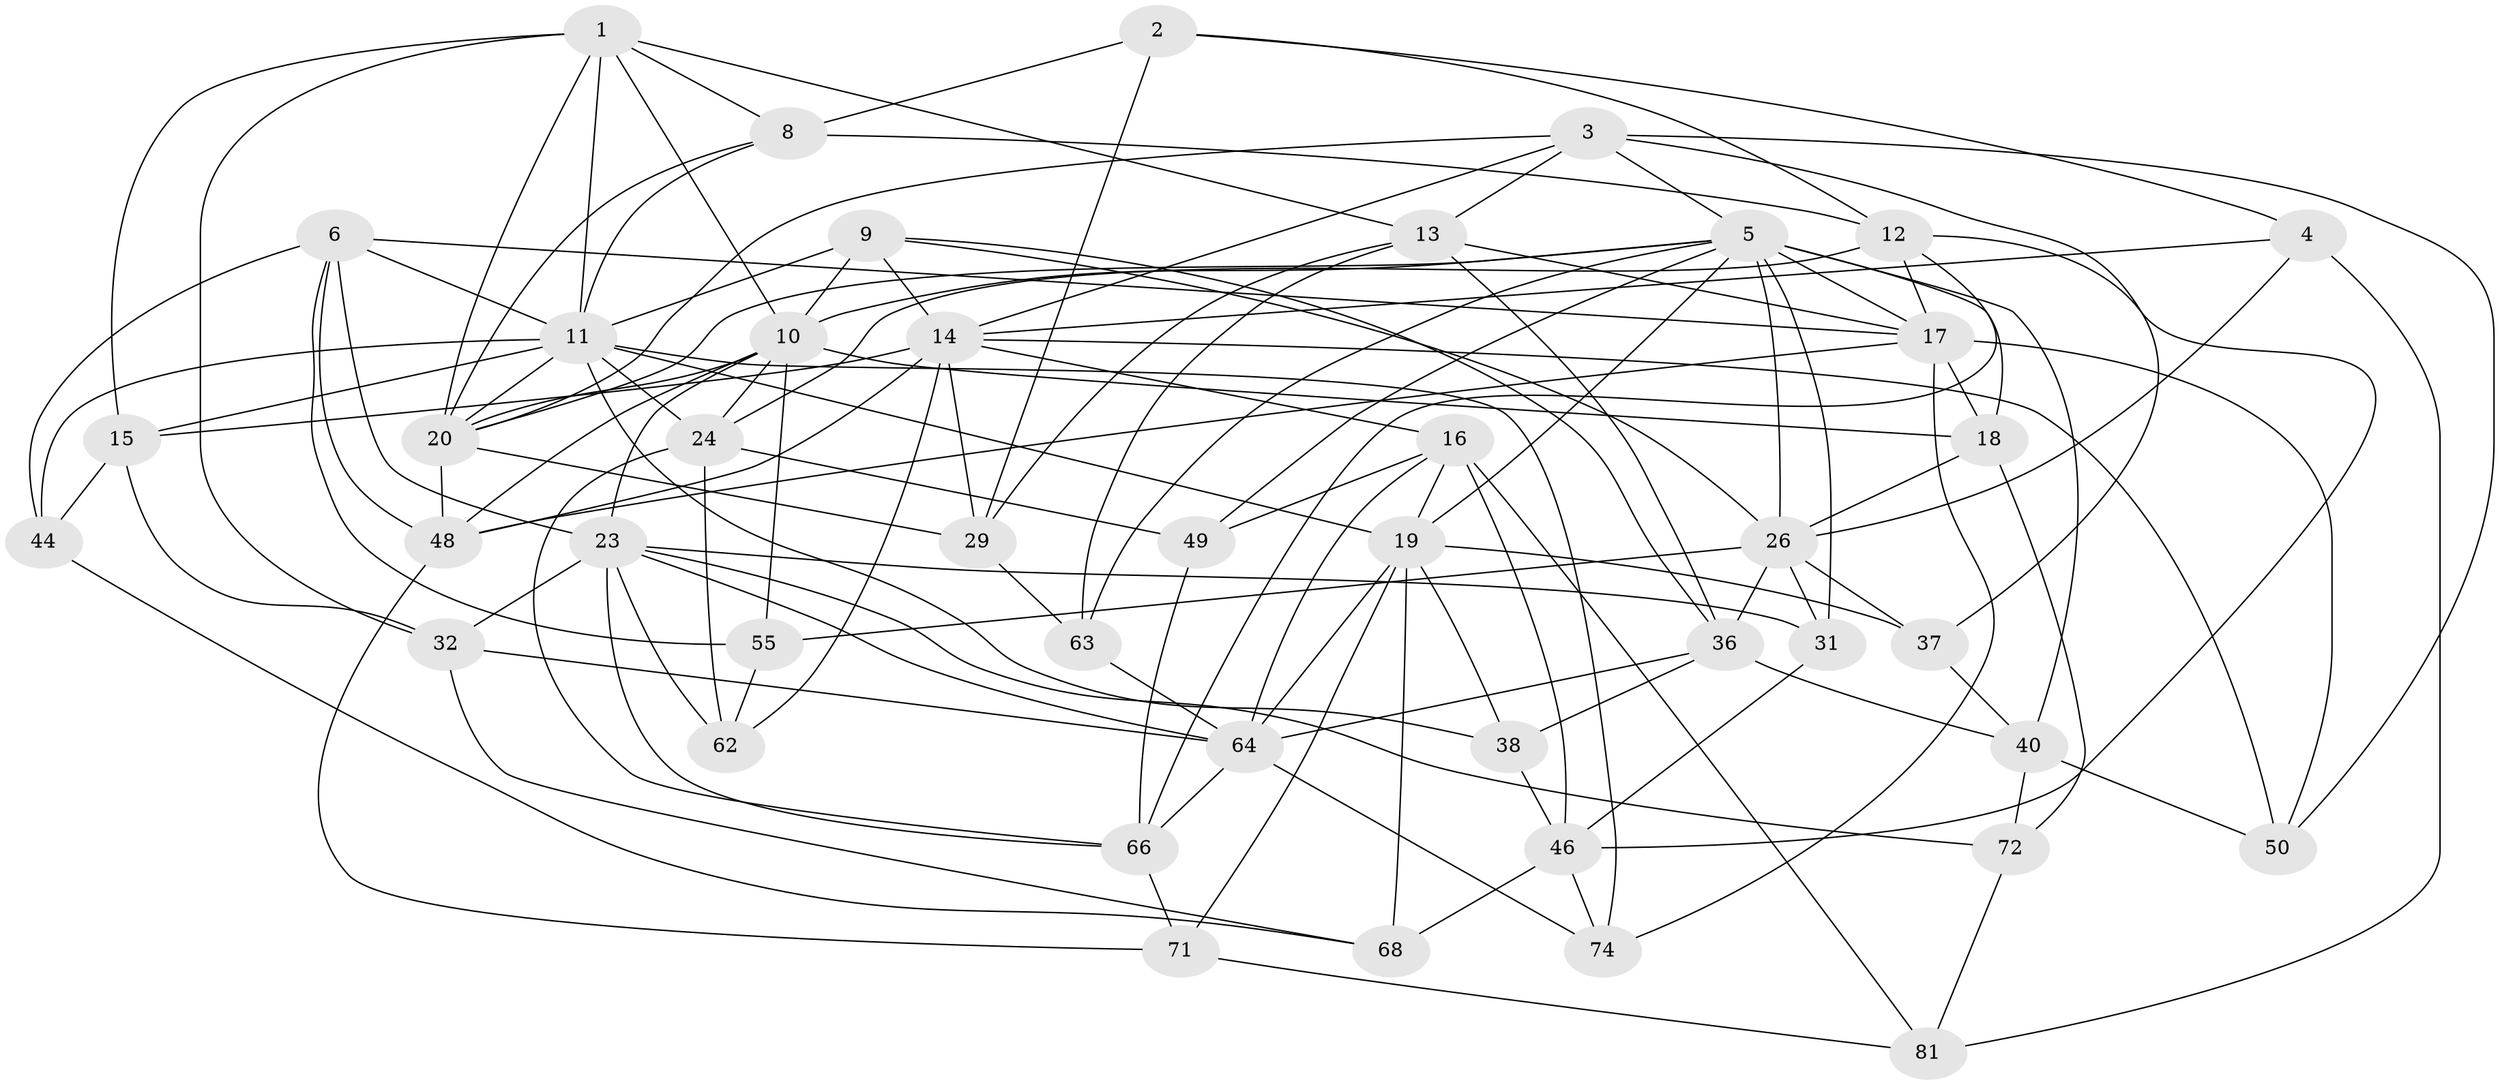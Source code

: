 // original degree distribution, {4: 1.0}
// Generated by graph-tools (version 1.1) at 2025/20/03/04/25 18:20:39]
// undirected, 44 vertices, 127 edges
graph export_dot {
graph [start="1"]
  node [color=gray90,style=filled];
  1 [super="+42+7"];
  2;
  3 [super="+43"];
  4;
  5 [super="+25+51+39"];
  6 [super="+58"];
  8 [super="+34"];
  9 [super="+87"];
  10 [super="+47"];
  11 [super="+27+60+76+22"];
  12 [super="+33"];
  13 [super="+30"];
  14 [super="+21+75"];
  15 [super="+28"];
  16 [super="+82"];
  17 [super="+57+65"];
  18 [super="+56"];
  19 [super="+69"];
  20 [super="+45"];
  23 [super="+84+59"];
  24 [super="+89"];
  26 [super="+41"];
  29 [super="+35"];
  31;
  32 [super="+53"];
  36 [super="+54"];
  37;
  38;
  40 [super="+88"];
  44;
  46 [super="+61"];
  48 [super="+52"];
  49;
  50;
  55;
  62;
  63;
  64 [super="+73+70"];
  66 [super="+67"];
  68;
  71;
  72;
  74;
  81;
  1 -- 15;
  1 -- 8 [weight=2];
  1 -- 13;
  1 -- 32;
  1 -- 11;
  1 -- 10;
  1 -- 20;
  2 -- 8;
  2 -- 4;
  2 -- 29;
  2 -- 12;
  3 -- 50;
  3 -- 37;
  3 -- 13;
  3 -- 14;
  3 -- 20;
  3 -- 5;
  4 -- 81;
  4 -- 14;
  4 -- 26;
  5 -- 49;
  5 -- 17;
  5 -- 26;
  5 -- 18;
  5 -- 40 [weight=2];
  5 -- 63;
  5 -- 31;
  5 -- 10;
  5 -- 19;
  5 -- 20;
  6 -- 55;
  6 -- 17;
  6 -- 11;
  6 -- 23;
  6 -- 44;
  6 -- 48;
  8 -- 12;
  8 -- 11;
  8 -- 20;
  9 -- 10;
  9 -- 14;
  9 -- 11 [weight=2];
  9 -- 36;
  9 -- 26;
  10 -- 18 [weight=2];
  10 -- 48;
  10 -- 20;
  10 -- 55;
  10 -- 23;
  10 -- 24;
  11 -- 24;
  11 -- 44;
  11 -- 38;
  11 -- 19;
  11 -- 74;
  11 -- 15;
  11 -- 20;
  12 -- 46;
  12 -- 66;
  12 -- 24;
  12 -- 17;
  13 -- 17;
  13 -- 63;
  13 -- 36;
  13 -- 29;
  14 -- 15;
  14 -- 16;
  14 -- 48;
  14 -- 62;
  14 -- 29 [weight=2];
  14 -- 50;
  15 -- 44;
  15 -- 32 [weight=2];
  16 -- 81;
  16 -- 19;
  16 -- 64;
  16 -- 49;
  16 -- 46;
  17 -- 50;
  17 -- 74;
  17 -- 18;
  17 -- 48;
  18 -- 72;
  18 -- 26;
  19 -- 37;
  19 -- 64;
  19 -- 68;
  19 -- 38;
  19 -- 71;
  20 -- 48;
  20 -- 29;
  23 -- 62;
  23 -- 31;
  23 -- 32;
  23 -- 64;
  23 -- 72;
  23 -- 66;
  24 -- 62;
  24 -- 49;
  24 -- 66;
  26 -- 55;
  26 -- 37;
  26 -- 36;
  26 -- 31;
  29 -- 63;
  31 -- 46;
  32 -- 68;
  32 -- 64;
  36 -- 38;
  36 -- 40;
  36 -- 64;
  37 -- 40;
  38 -- 46;
  40 -- 72;
  40 -- 50;
  44 -- 68;
  46 -- 74;
  46 -- 68;
  48 -- 71;
  49 -- 66;
  55 -- 62;
  63 -- 64;
  64 -- 74;
  64 -- 66;
  66 -- 71;
  71 -- 81;
  72 -- 81;
}
